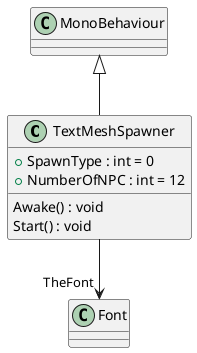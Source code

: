 @startuml
class TextMeshSpawner {
    + SpawnType : int = 0
    + NumberOfNPC : int = 12
    Awake() : void
    Start() : void
}
MonoBehaviour <|-- TextMeshSpawner
TextMeshSpawner --> "TheFont" Font
@enduml
